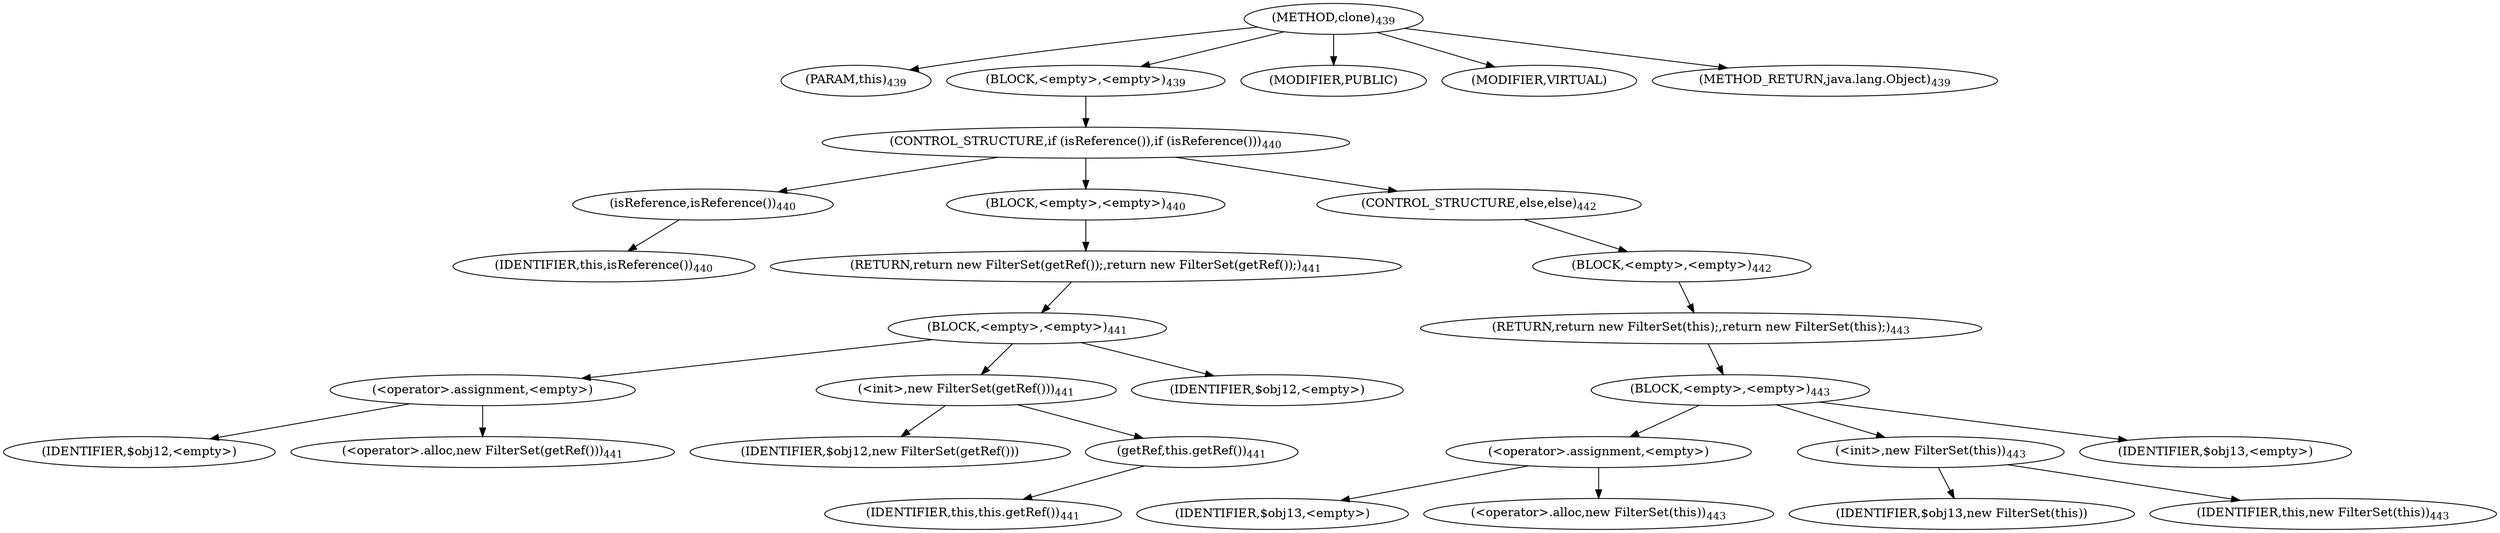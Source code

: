 digraph "clone" {  
"832" [label = <(METHOD,clone)<SUB>439</SUB>> ]
"103" [label = <(PARAM,this)<SUB>439</SUB>> ]
"833" [label = <(BLOCK,&lt;empty&gt;,&lt;empty&gt;)<SUB>439</SUB>> ]
"834" [label = <(CONTROL_STRUCTURE,if (isReference()),if (isReference()))<SUB>440</SUB>> ]
"835" [label = <(isReference,isReference())<SUB>440</SUB>> ]
"102" [label = <(IDENTIFIER,this,isReference())<SUB>440</SUB>> ]
"836" [label = <(BLOCK,&lt;empty&gt;,&lt;empty&gt;)<SUB>440</SUB>> ]
"837" [label = <(RETURN,return new FilterSet(getRef());,return new FilterSet(getRef());)<SUB>441</SUB>> ]
"838" [label = <(BLOCK,&lt;empty&gt;,&lt;empty&gt;)<SUB>441</SUB>> ]
"839" [label = <(&lt;operator&gt;.assignment,&lt;empty&gt;)> ]
"840" [label = <(IDENTIFIER,$obj12,&lt;empty&gt;)> ]
"841" [label = <(&lt;operator&gt;.alloc,new FilterSet(getRef()))<SUB>441</SUB>> ]
"842" [label = <(&lt;init&gt;,new FilterSet(getRef()))<SUB>441</SUB>> ]
"843" [label = <(IDENTIFIER,$obj12,new FilterSet(getRef()))> ]
"844" [label = <(getRef,this.getRef())<SUB>441</SUB>> ]
"104" [label = <(IDENTIFIER,this,this.getRef())<SUB>441</SUB>> ]
"845" [label = <(IDENTIFIER,$obj12,&lt;empty&gt;)> ]
"846" [label = <(CONTROL_STRUCTURE,else,else)<SUB>442</SUB>> ]
"847" [label = <(BLOCK,&lt;empty&gt;,&lt;empty&gt;)<SUB>442</SUB>> ]
"848" [label = <(RETURN,return new FilterSet(this);,return new FilterSet(this);)<SUB>443</SUB>> ]
"849" [label = <(BLOCK,&lt;empty&gt;,&lt;empty&gt;)<SUB>443</SUB>> ]
"850" [label = <(&lt;operator&gt;.assignment,&lt;empty&gt;)> ]
"851" [label = <(IDENTIFIER,$obj13,&lt;empty&gt;)> ]
"852" [label = <(&lt;operator&gt;.alloc,new FilterSet(this))<SUB>443</SUB>> ]
"853" [label = <(&lt;init&gt;,new FilterSet(this))<SUB>443</SUB>> ]
"854" [label = <(IDENTIFIER,$obj13,new FilterSet(this))> ]
"105" [label = <(IDENTIFIER,this,new FilterSet(this))<SUB>443</SUB>> ]
"855" [label = <(IDENTIFIER,$obj13,&lt;empty&gt;)> ]
"856" [label = <(MODIFIER,PUBLIC)> ]
"857" [label = <(MODIFIER,VIRTUAL)> ]
"858" [label = <(METHOD_RETURN,java.lang.Object)<SUB>439</SUB>> ]
  "832" -> "103" 
  "832" -> "833" 
  "832" -> "856" 
  "832" -> "857" 
  "832" -> "858" 
  "833" -> "834" 
  "834" -> "835" 
  "834" -> "836" 
  "834" -> "846" 
  "835" -> "102" 
  "836" -> "837" 
  "837" -> "838" 
  "838" -> "839" 
  "838" -> "842" 
  "838" -> "845" 
  "839" -> "840" 
  "839" -> "841" 
  "842" -> "843" 
  "842" -> "844" 
  "844" -> "104" 
  "846" -> "847" 
  "847" -> "848" 
  "848" -> "849" 
  "849" -> "850" 
  "849" -> "853" 
  "849" -> "855" 
  "850" -> "851" 
  "850" -> "852" 
  "853" -> "854" 
  "853" -> "105" 
}
